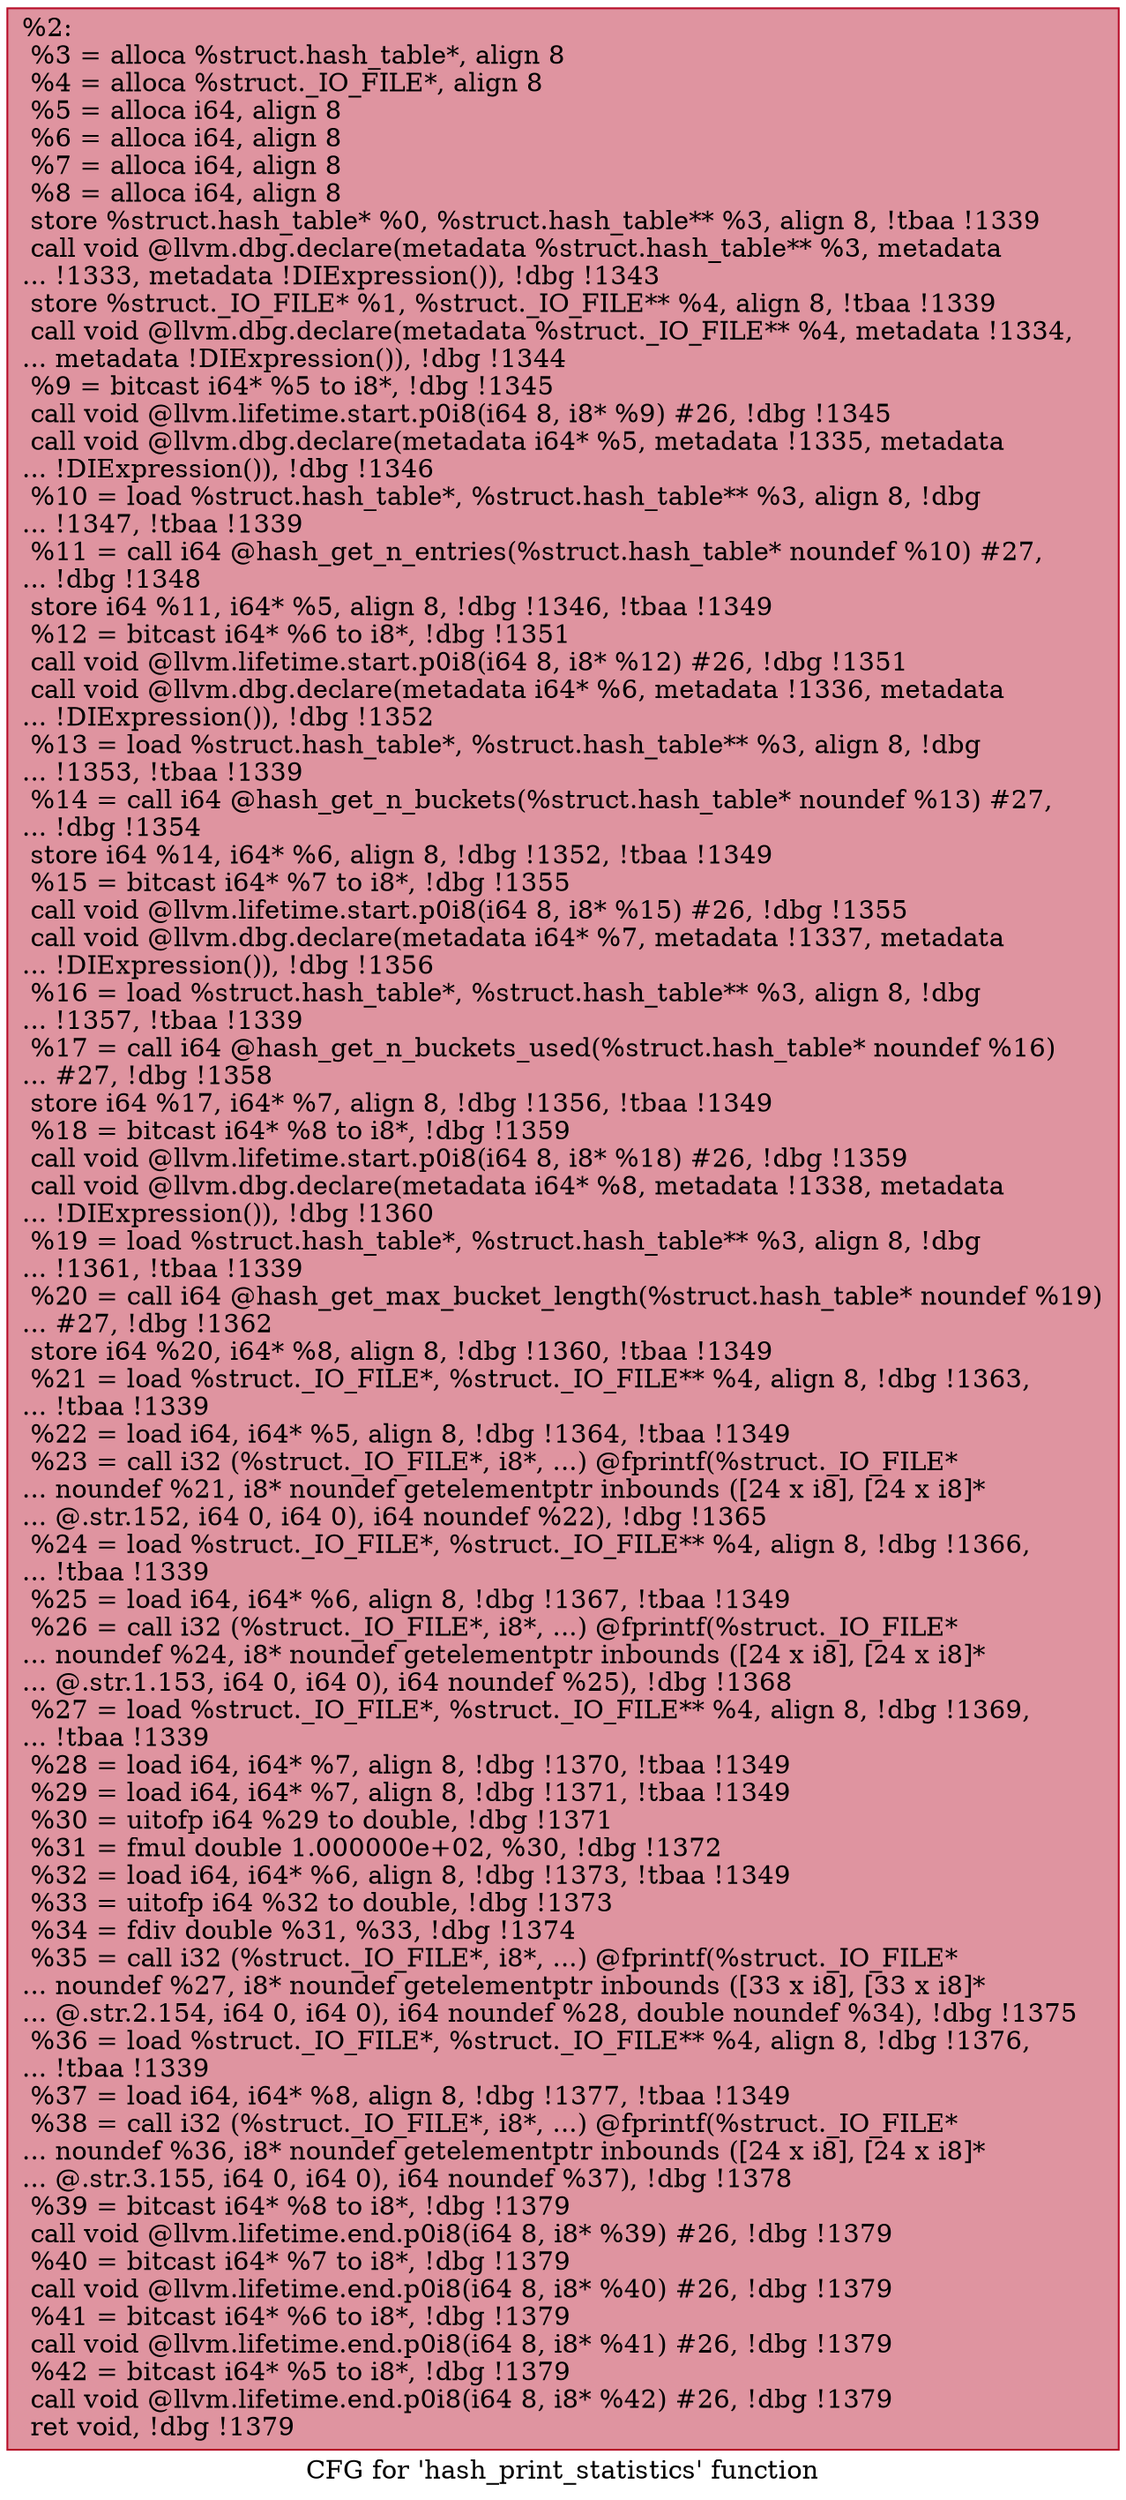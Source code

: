 digraph "CFG for 'hash_print_statistics' function" {
	label="CFG for 'hash_print_statistics' function";

	Node0x11ca8c0 [shape=record,color="#b70d28ff", style=filled, fillcolor="#b70d2870",label="{%2:\l  %3 = alloca %struct.hash_table*, align 8\l  %4 = alloca %struct._IO_FILE*, align 8\l  %5 = alloca i64, align 8\l  %6 = alloca i64, align 8\l  %7 = alloca i64, align 8\l  %8 = alloca i64, align 8\l  store %struct.hash_table* %0, %struct.hash_table** %3, align 8, !tbaa !1339\l  call void @llvm.dbg.declare(metadata %struct.hash_table** %3, metadata\l... !1333, metadata !DIExpression()), !dbg !1343\l  store %struct._IO_FILE* %1, %struct._IO_FILE** %4, align 8, !tbaa !1339\l  call void @llvm.dbg.declare(metadata %struct._IO_FILE** %4, metadata !1334,\l... metadata !DIExpression()), !dbg !1344\l  %9 = bitcast i64* %5 to i8*, !dbg !1345\l  call void @llvm.lifetime.start.p0i8(i64 8, i8* %9) #26, !dbg !1345\l  call void @llvm.dbg.declare(metadata i64* %5, metadata !1335, metadata\l... !DIExpression()), !dbg !1346\l  %10 = load %struct.hash_table*, %struct.hash_table** %3, align 8, !dbg\l... !1347, !tbaa !1339\l  %11 = call i64 @hash_get_n_entries(%struct.hash_table* noundef %10) #27,\l... !dbg !1348\l  store i64 %11, i64* %5, align 8, !dbg !1346, !tbaa !1349\l  %12 = bitcast i64* %6 to i8*, !dbg !1351\l  call void @llvm.lifetime.start.p0i8(i64 8, i8* %12) #26, !dbg !1351\l  call void @llvm.dbg.declare(metadata i64* %6, metadata !1336, metadata\l... !DIExpression()), !dbg !1352\l  %13 = load %struct.hash_table*, %struct.hash_table** %3, align 8, !dbg\l... !1353, !tbaa !1339\l  %14 = call i64 @hash_get_n_buckets(%struct.hash_table* noundef %13) #27,\l... !dbg !1354\l  store i64 %14, i64* %6, align 8, !dbg !1352, !tbaa !1349\l  %15 = bitcast i64* %7 to i8*, !dbg !1355\l  call void @llvm.lifetime.start.p0i8(i64 8, i8* %15) #26, !dbg !1355\l  call void @llvm.dbg.declare(metadata i64* %7, metadata !1337, metadata\l... !DIExpression()), !dbg !1356\l  %16 = load %struct.hash_table*, %struct.hash_table** %3, align 8, !dbg\l... !1357, !tbaa !1339\l  %17 = call i64 @hash_get_n_buckets_used(%struct.hash_table* noundef %16)\l... #27, !dbg !1358\l  store i64 %17, i64* %7, align 8, !dbg !1356, !tbaa !1349\l  %18 = bitcast i64* %8 to i8*, !dbg !1359\l  call void @llvm.lifetime.start.p0i8(i64 8, i8* %18) #26, !dbg !1359\l  call void @llvm.dbg.declare(metadata i64* %8, metadata !1338, metadata\l... !DIExpression()), !dbg !1360\l  %19 = load %struct.hash_table*, %struct.hash_table** %3, align 8, !dbg\l... !1361, !tbaa !1339\l  %20 = call i64 @hash_get_max_bucket_length(%struct.hash_table* noundef %19)\l... #27, !dbg !1362\l  store i64 %20, i64* %8, align 8, !dbg !1360, !tbaa !1349\l  %21 = load %struct._IO_FILE*, %struct._IO_FILE** %4, align 8, !dbg !1363,\l... !tbaa !1339\l  %22 = load i64, i64* %5, align 8, !dbg !1364, !tbaa !1349\l  %23 = call i32 (%struct._IO_FILE*, i8*, ...) @fprintf(%struct._IO_FILE*\l... noundef %21, i8* noundef getelementptr inbounds ([24 x i8], [24 x i8]*\l... @.str.152, i64 0, i64 0), i64 noundef %22), !dbg !1365\l  %24 = load %struct._IO_FILE*, %struct._IO_FILE** %4, align 8, !dbg !1366,\l... !tbaa !1339\l  %25 = load i64, i64* %6, align 8, !dbg !1367, !tbaa !1349\l  %26 = call i32 (%struct._IO_FILE*, i8*, ...) @fprintf(%struct._IO_FILE*\l... noundef %24, i8* noundef getelementptr inbounds ([24 x i8], [24 x i8]*\l... @.str.1.153, i64 0, i64 0), i64 noundef %25), !dbg !1368\l  %27 = load %struct._IO_FILE*, %struct._IO_FILE** %4, align 8, !dbg !1369,\l... !tbaa !1339\l  %28 = load i64, i64* %7, align 8, !dbg !1370, !tbaa !1349\l  %29 = load i64, i64* %7, align 8, !dbg !1371, !tbaa !1349\l  %30 = uitofp i64 %29 to double, !dbg !1371\l  %31 = fmul double 1.000000e+02, %30, !dbg !1372\l  %32 = load i64, i64* %6, align 8, !dbg !1373, !tbaa !1349\l  %33 = uitofp i64 %32 to double, !dbg !1373\l  %34 = fdiv double %31, %33, !dbg !1374\l  %35 = call i32 (%struct._IO_FILE*, i8*, ...) @fprintf(%struct._IO_FILE*\l... noundef %27, i8* noundef getelementptr inbounds ([33 x i8], [33 x i8]*\l... @.str.2.154, i64 0, i64 0), i64 noundef %28, double noundef %34), !dbg !1375\l  %36 = load %struct._IO_FILE*, %struct._IO_FILE** %4, align 8, !dbg !1376,\l... !tbaa !1339\l  %37 = load i64, i64* %8, align 8, !dbg !1377, !tbaa !1349\l  %38 = call i32 (%struct._IO_FILE*, i8*, ...) @fprintf(%struct._IO_FILE*\l... noundef %36, i8* noundef getelementptr inbounds ([24 x i8], [24 x i8]*\l... @.str.3.155, i64 0, i64 0), i64 noundef %37), !dbg !1378\l  %39 = bitcast i64* %8 to i8*, !dbg !1379\l  call void @llvm.lifetime.end.p0i8(i64 8, i8* %39) #26, !dbg !1379\l  %40 = bitcast i64* %7 to i8*, !dbg !1379\l  call void @llvm.lifetime.end.p0i8(i64 8, i8* %40) #26, !dbg !1379\l  %41 = bitcast i64* %6 to i8*, !dbg !1379\l  call void @llvm.lifetime.end.p0i8(i64 8, i8* %41) #26, !dbg !1379\l  %42 = bitcast i64* %5 to i8*, !dbg !1379\l  call void @llvm.lifetime.end.p0i8(i64 8, i8* %42) #26, !dbg !1379\l  ret void, !dbg !1379\l}"];
}
